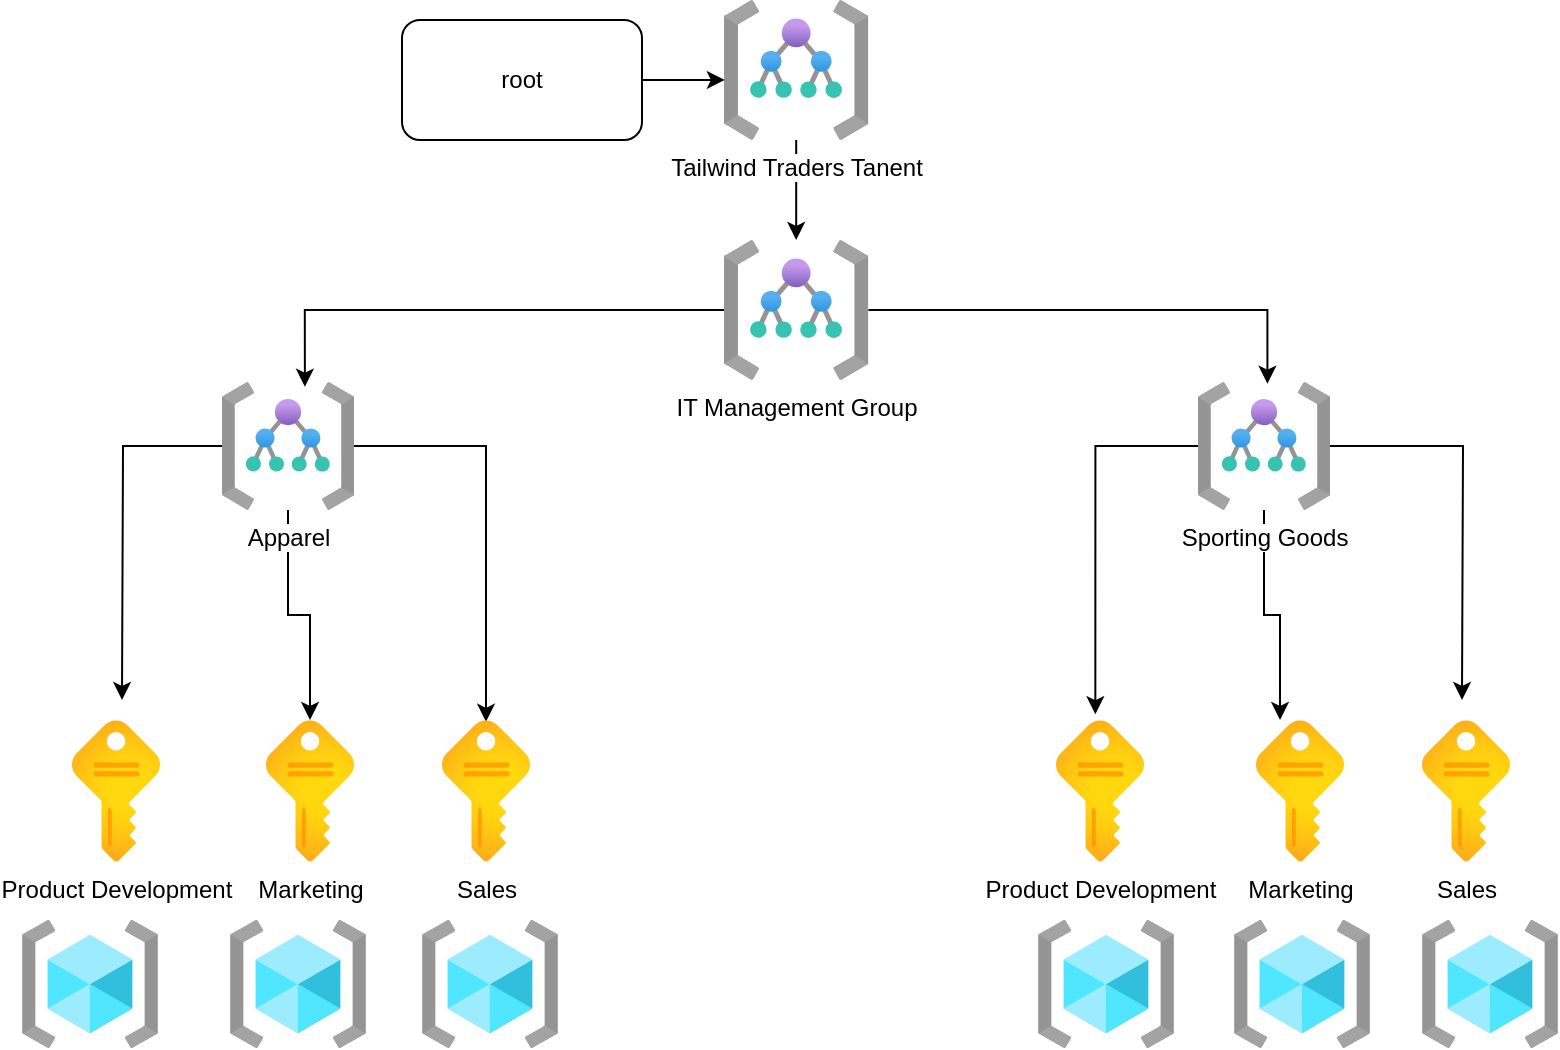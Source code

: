 <mxfile version="21.6.3" type="github">
  <diagram name="Page-1" id="DIiuwBkSCmeWfkTvg8wK">
    <mxGraphModel dx="1166" dy="1250" grid="1" gridSize="10" guides="1" tooltips="1" connect="1" arrows="1" fold="1" page="1" pageScale="1" pageWidth="827" pageHeight="1169" math="0" shadow="0">
      <root>
        <mxCell id="0" />
        <mxCell id="1" parent="0" />
        <mxCell id="BKSUDl8zih05ZRJYCw6Q-3" value="" style="image;aspect=fixed;html=1;points=[];align=center;fontSize=12;image=img/lib/azure2/general/Resource_Groups.svg;" vertex="1" parent="1">
          <mxGeometry x="30" y="490" width="68" height="64" as="geometry" />
        </mxCell>
        <mxCell id="BKSUDl8zih05ZRJYCw6Q-4" value="" style="image;aspect=fixed;html=1;points=[];align=center;fontSize=12;image=img/lib/azure2/general/Resource_Groups.svg;" vertex="1" parent="1">
          <mxGeometry x="636" y="490" width="68" height="64" as="geometry" />
        </mxCell>
        <mxCell id="BKSUDl8zih05ZRJYCw6Q-5" value="" style="image;aspect=fixed;html=1;points=[];align=center;fontSize=12;image=img/lib/azure2/general/Resource_Groups.svg;" vertex="1" parent="1">
          <mxGeometry x="134" y="490" width="68" height="64" as="geometry" />
        </mxCell>
        <mxCell id="BKSUDl8zih05ZRJYCw6Q-6" value="" style="image;aspect=fixed;html=1;points=[];align=center;fontSize=12;image=img/lib/azure2/general/Resource_Groups.svg;" vertex="1" parent="1">
          <mxGeometry x="538" y="490" width="68" height="64" as="geometry" />
        </mxCell>
        <mxCell id="BKSUDl8zih05ZRJYCw6Q-20" value="" style="edgeStyle=orthogonalEdgeStyle;rounded=0;orthogonalLoop=1;jettySize=auto;html=1;" edge="1" parent="1" source="BKSUDl8zih05ZRJYCw6Q-7" target="BKSUDl8zih05ZRJYCw6Q-10">
          <mxGeometry relative="1" as="geometry" />
        </mxCell>
        <mxCell id="BKSUDl8zih05ZRJYCw6Q-7" value="Tailwind Traders Tanent" style="image;aspect=fixed;html=1;points=[];align=center;fontSize=12;image=img/lib/azure2/general/Management_Groups.svg;movable=0;resizable=0;rotatable=0;deletable=0;editable=0;locked=1;connectable=0;" vertex="1" parent="1">
          <mxGeometry x="381" y="30" width="72.19" height="70" as="geometry" />
        </mxCell>
        <mxCell id="BKSUDl8zih05ZRJYCw6Q-29" style="edgeStyle=orthogonalEdgeStyle;rounded=0;orthogonalLoop=1;jettySize=auto;html=1;entryX=0.5;entryY=0.013;entryDx=0;entryDy=0;entryPerimeter=0;" edge="1" parent="1" source="BKSUDl8zih05ZRJYCw6Q-8" target="BKSUDl8zih05ZRJYCw6Q-27">
          <mxGeometry relative="1" as="geometry" />
        </mxCell>
        <mxCell id="BKSUDl8zih05ZRJYCw6Q-31" style="edgeStyle=orthogonalEdgeStyle;rounded=0;orthogonalLoop=1;jettySize=auto;html=1;" edge="1" parent="1" source="BKSUDl8zih05ZRJYCw6Q-8">
          <mxGeometry relative="1" as="geometry">
            <mxPoint x="80" y="380" as="targetPoint" />
          </mxGeometry>
        </mxCell>
        <mxCell id="BKSUDl8zih05ZRJYCw6Q-41" value="" style="edgeStyle=orthogonalEdgeStyle;rounded=0;orthogonalLoop=1;jettySize=auto;html=1;" edge="1" parent="1" source="BKSUDl8zih05ZRJYCw6Q-8" target="BKSUDl8zih05ZRJYCw6Q-28">
          <mxGeometry relative="1" as="geometry" />
        </mxCell>
        <mxCell id="BKSUDl8zih05ZRJYCw6Q-8" value="Apparel" style="image;aspect=fixed;html=1;points=[];align=center;fontSize=12;image=img/lib/azure2/general/Management_Groups.svg;" vertex="1" parent="1">
          <mxGeometry x="130" y="221" width="66" height="64" as="geometry" />
        </mxCell>
        <mxCell id="BKSUDl8zih05ZRJYCw6Q-21" style="edgeStyle=orthogonalEdgeStyle;rounded=0;orthogonalLoop=1;jettySize=auto;html=1;entryX=0.628;entryY=0.037;entryDx=0;entryDy=0;entryPerimeter=0;" edge="1" parent="1" source="BKSUDl8zih05ZRJYCw6Q-10" target="BKSUDl8zih05ZRJYCw6Q-8">
          <mxGeometry relative="1" as="geometry" />
        </mxCell>
        <mxCell id="BKSUDl8zih05ZRJYCw6Q-22" style="edgeStyle=orthogonalEdgeStyle;rounded=0;orthogonalLoop=1;jettySize=auto;html=1;entryX=0.526;entryY=0.013;entryDx=0;entryDy=0;entryPerimeter=0;" edge="1" parent="1" source="BKSUDl8zih05ZRJYCw6Q-10" target="BKSUDl8zih05ZRJYCw6Q-11">
          <mxGeometry relative="1" as="geometry" />
        </mxCell>
        <mxCell id="BKSUDl8zih05ZRJYCw6Q-10" value="IT Management Group" style="image;aspect=fixed;html=1;points=[];align=center;fontSize=12;image=img/lib/azure2/general/Management_Groups.svg;movable=0;resizable=0;rotatable=0;deletable=0;editable=0;locked=1;connectable=0;" vertex="1" parent="1">
          <mxGeometry x="381" y="150" width="72.19" height="70" as="geometry" />
        </mxCell>
        <mxCell id="BKSUDl8zih05ZRJYCw6Q-35" style="edgeStyle=orthogonalEdgeStyle;rounded=0;orthogonalLoop=1;jettySize=auto;html=1;entryX=0.447;entryY=-0.041;entryDx=0;entryDy=0;entryPerimeter=0;" edge="1" parent="1" source="BKSUDl8zih05ZRJYCw6Q-11" target="BKSUDl8zih05ZRJYCw6Q-13">
          <mxGeometry relative="1" as="geometry" />
        </mxCell>
        <mxCell id="BKSUDl8zih05ZRJYCw6Q-36" style="edgeStyle=orthogonalEdgeStyle;rounded=0;orthogonalLoop=1;jettySize=auto;html=1;" edge="1" parent="1" source="BKSUDl8zih05ZRJYCw6Q-11">
          <mxGeometry relative="1" as="geometry">
            <mxPoint x="750" y="380.0" as="targetPoint" />
          </mxGeometry>
        </mxCell>
        <mxCell id="BKSUDl8zih05ZRJYCw6Q-42" style="edgeStyle=orthogonalEdgeStyle;rounded=0;orthogonalLoop=1;jettySize=auto;html=1;entryX=0.273;entryY=0;entryDx=0;entryDy=0;entryPerimeter=0;" edge="1" parent="1" source="BKSUDl8zih05ZRJYCw6Q-11" target="BKSUDl8zih05ZRJYCw6Q-15">
          <mxGeometry relative="1" as="geometry" />
        </mxCell>
        <mxCell id="BKSUDl8zih05ZRJYCw6Q-11" value="Sporting Goods" style="image;aspect=fixed;html=1;points=[];align=center;fontSize=12;image=img/lib/azure2/general/Management_Groups.svg;" vertex="1" parent="1">
          <mxGeometry x="618" y="221" width="66" height="64" as="geometry" />
        </mxCell>
        <mxCell id="BKSUDl8zih05ZRJYCw6Q-13" value="Product Development" style="image;aspect=fixed;html=1;points=[];align=center;fontSize=12;image=img/lib/azure2/general/Subscriptions.svg;" vertex="1" parent="1">
          <mxGeometry x="547" y="390" width="44" height="71" as="geometry" />
        </mxCell>
        <mxCell id="BKSUDl8zih05ZRJYCw6Q-14" value="Sales" style="image;aspect=fixed;html=1;points=[];align=center;fontSize=12;image=img/lib/azure2/general/Subscriptions.svg;" vertex="1" parent="1">
          <mxGeometry x="730" y="390" width="44" height="71" as="geometry" />
        </mxCell>
        <mxCell id="BKSUDl8zih05ZRJYCw6Q-15" value="Marketing" style="image;aspect=fixed;html=1;points=[];align=center;fontSize=12;image=img/lib/azure2/general/Subscriptions.svg;" vertex="1" parent="1">
          <mxGeometry x="647" y="390" width="44" height="71" as="geometry" />
        </mxCell>
        <mxCell id="BKSUDl8zih05ZRJYCw6Q-24" style="edgeStyle=orthogonalEdgeStyle;rounded=0;orthogonalLoop=1;jettySize=auto;html=1;entryX=0.006;entryY=0.571;entryDx=0;entryDy=0;entryPerimeter=0;" edge="1" parent="1" source="BKSUDl8zih05ZRJYCw6Q-16" target="BKSUDl8zih05ZRJYCw6Q-7">
          <mxGeometry relative="1" as="geometry" />
        </mxCell>
        <mxCell id="BKSUDl8zih05ZRJYCw6Q-16" value="root&lt;br&gt;" style="rounded=1;whiteSpace=wrap;html=1;" vertex="1" parent="1">
          <mxGeometry x="220" y="40" width="120" height="60" as="geometry" />
        </mxCell>
        <mxCell id="BKSUDl8zih05ZRJYCw6Q-26" value="Product Development" style="image;aspect=fixed;html=1;points=[];align=center;fontSize=12;image=img/lib/azure2/general/Subscriptions.svg;" vertex="1" parent="1">
          <mxGeometry x="55" y="390" width="44" height="71" as="geometry" />
        </mxCell>
        <mxCell id="BKSUDl8zih05ZRJYCw6Q-27" value="Sales" style="image;aspect=fixed;html=1;points=[];align=center;fontSize=12;image=img/lib/azure2/general/Subscriptions.svg;" vertex="1" parent="1">
          <mxGeometry x="240" y="390" width="44" height="71" as="geometry" />
        </mxCell>
        <mxCell id="BKSUDl8zih05ZRJYCw6Q-28" value="Marketing" style="image;aspect=fixed;html=1;points=[];align=center;fontSize=12;image=img/lib/azure2/general/Subscriptions.svg;" vertex="1" parent="1">
          <mxGeometry x="152" y="390" width="44" height="71" as="geometry" />
        </mxCell>
        <mxCell id="BKSUDl8zih05ZRJYCw6Q-37" value="" style="image;aspect=fixed;html=1;points=[];align=center;fontSize=12;image=img/lib/azure2/general/Resource_Groups.svg;" vertex="1" parent="1">
          <mxGeometry x="230" y="490" width="68" height="64" as="geometry" />
        </mxCell>
        <mxCell id="BKSUDl8zih05ZRJYCw6Q-38" value="" style="image;aspect=fixed;html=1;points=[];align=center;fontSize=12;image=img/lib/azure2/general/Resource_Groups.svg;" vertex="1" parent="1">
          <mxGeometry x="730" y="490" width="68" height="64" as="geometry" />
        </mxCell>
      </root>
    </mxGraphModel>
  </diagram>
</mxfile>
